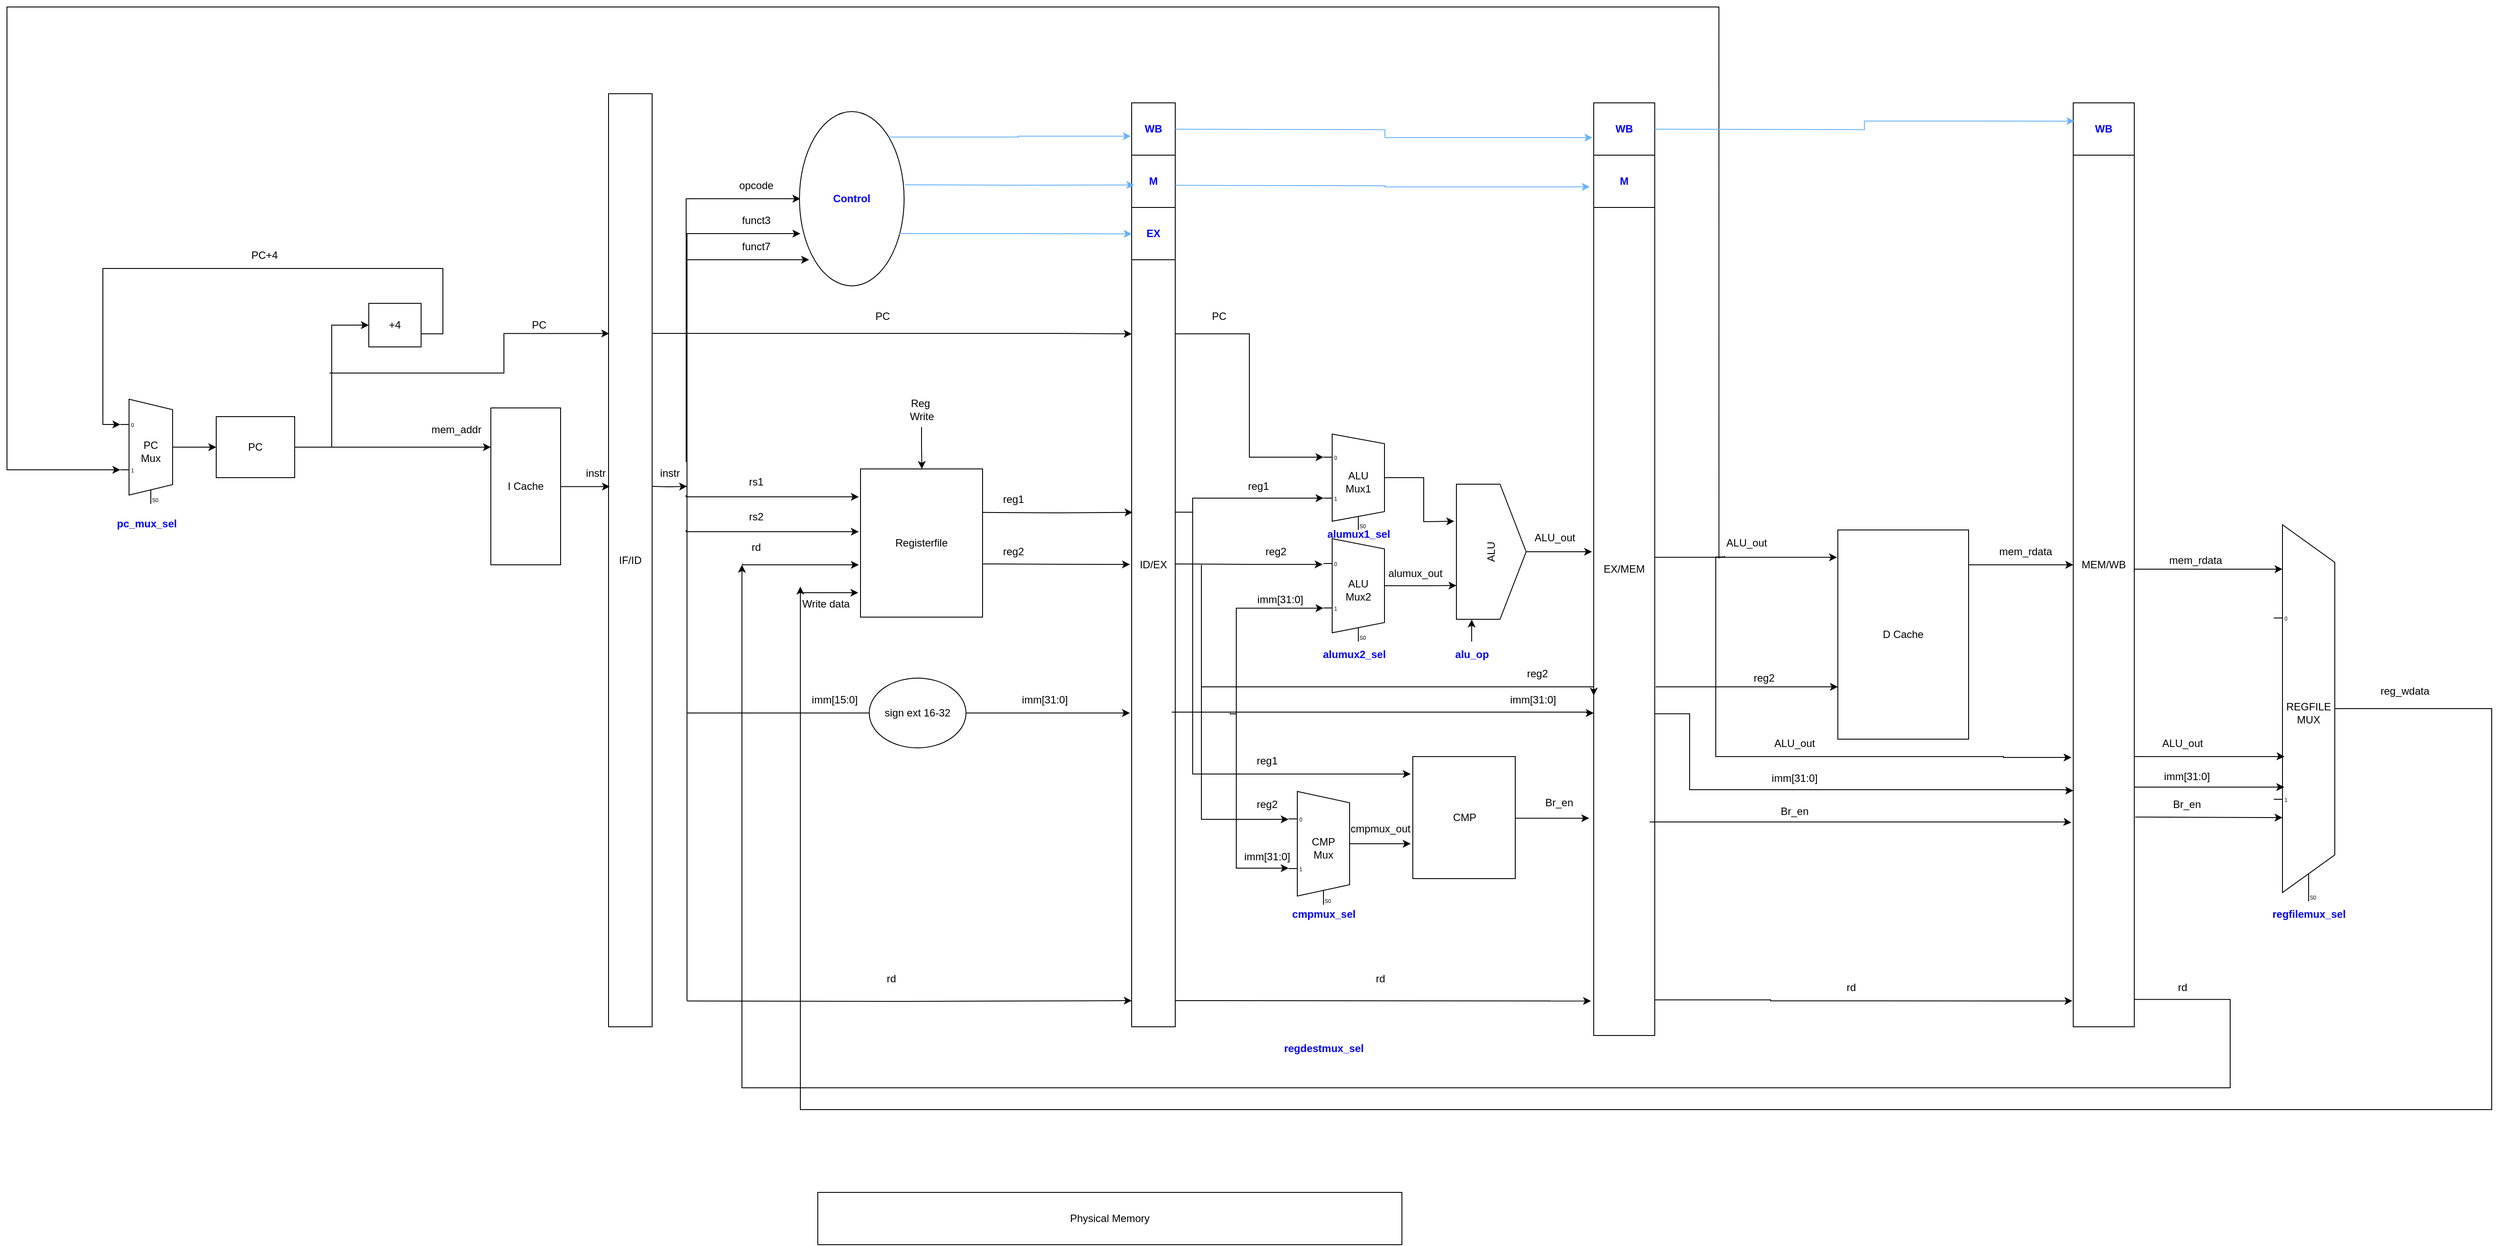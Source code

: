 <mxfile version="22.0.4" type="device">
  <diagram name="Page-1" id="UiI8G9Qq_ABQBJwM7g6t">
    <mxGraphModel dx="3124" dy="2209" grid="1" gridSize="10" guides="1" tooltips="1" connect="1" arrows="1" fold="1" page="1" pageScale="1" pageWidth="850" pageHeight="1100" math="0" shadow="0">
      <root>
        <mxCell id="0" />
        <mxCell id="1" parent="0" />
        <mxCell id="pQ_CkCxiemhS4KAJVdbK-13" style="edgeStyle=orthogonalEdgeStyle;rounded=0;orthogonalLoop=1;jettySize=auto;html=1;entryX=0;entryY=0.5;entryDx=0;entryDy=0;" parent="1" source="pQ_CkCxiemhS4KAJVdbK-1" target="pQ_CkCxiemhS4KAJVdbK-12" edge="1">
          <mxGeometry relative="1" as="geometry" />
        </mxCell>
        <mxCell id="pQ_CkCxiemhS4KAJVdbK-17" style="edgeStyle=orthogonalEdgeStyle;rounded=0;orthogonalLoop=1;jettySize=auto;html=1;entryX=0;entryY=0.25;entryDx=0;entryDy=0;" parent="1" source="pQ_CkCxiemhS4KAJVdbK-1" edge="1" target="pQ_CkCxiemhS4KAJVdbK-16">
          <mxGeometry relative="1" as="geometry">
            <mxPoint x="90" y="290" as="targetPoint" />
          </mxGeometry>
        </mxCell>
        <mxCell id="pQ_CkCxiemhS4KAJVdbK-1" value="PC" style="rounded=0;whiteSpace=wrap;html=1;" parent="1" vertex="1">
          <mxGeometry x="-130" y="250" width="90" height="70" as="geometry" />
        </mxCell>
        <mxCell id="pQ_CkCxiemhS4KAJVdbK-24" style="edgeStyle=orthogonalEdgeStyle;rounded=0;orthogonalLoop=1;jettySize=auto;html=1;" parent="1" edge="1">
          <mxGeometry relative="1" as="geometry">
            <mxPoint x="540" as="targetPoint" />
            <mxPoint x="409" y="270" as="sourcePoint" />
            <Array as="points">
              <mxPoint x="409" />
              <mxPoint x="539" />
            </Array>
          </mxGeometry>
        </mxCell>
        <mxCell id="pQ_CkCxiemhS4KAJVdbK-2" value="IF/ID" style="rounded=0;whiteSpace=wrap;html=1;" parent="1" vertex="1">
          <mxGeometry x="320" y="-120.47" width="50" height="1070.47" as="geometry" />
        </mxCell>
        <mxCell id="pQ_CkCxiemhS4KAJVdbK-4" value="ID/EX" style="rounded=0;whiteSpace=wrap;html=1;" parent="1" vertex="1">
          <mxGeometry x="920" y="-110" width="50" height="1060" as="geometry" />
        </mxCell>
        <mxCell id="pQ_CkCxiemhS4KAJVdbK-7" style="edgeStyle=orthogonalEdgeStyle;rounded=0;orthogonalLoop=1;jettySize=auto;html=1;exitX=1;exitY=0.5;exitDx=0;exitDy=-5;exitPerimeter=0;entryX=0;entryY=0.5;entryDx=0;entryDy=0;" parent="1" source="pQ_CkCxiemhS4KAJVdbK-6" target="pQ_CkCxiemhS4KAJVdbK-1" edge="1">
          <mxGeometry relative="1" as="geometry" />
        </mxCell>
        <mxCell id="pQ_CkCxiemhS4KAJVdbK-6" value="PC&lt;br&gt;Mux" style="shadow=0;dashed=0;align=center;html=1;strokeWidth=1;shape=mxgraph.electrical.abstract.mux2;whiteSpace=wrap;" parent="1" vertex="1">
          <mxGeometry x="-240" y="230" width="70" height="120" as="geometry" />
        </mxCell>
        <mxCell id="pQ_CkCxiemhS4KAJVdbK-11" value="&lt;b style=&quot;&quot;&gt;&lt;font color=&quot;#0000ff&quot;&gt;pc_mux_sel&lt;/font&gt;&lt;/b&gt;" style="text;html=1;align=center;verticalAlign=middle;resizable=0;points=[];autosize=1;strokeColor=none;fillColor=none;" parent="1" vertex="1">
          <mxGeometry x="-255" y="358" width="90" height="30" as="geometry" />
        </mxCell>
        <mxCell id="pQ_CkCxiemhS4KAJVdbK-15" style="edgeStyle=orthogonalEdgeStyle;rounded=0;orthogonalLoop=1;jettySize=auto;html=1;exitX=1;exitY=0.5;exitDx=0;exitDy=0;entryX=0;entryY=0.217;entryDx=0;entryDy=3;entryPerimeter=0;" parent="1" source="pQ_CkCxiemhS4KAJVdbK-12" target="pQ_CkCxiemhS4KAJVdbK-6" edge="1">
          <mxGeometry relative="1" as="geometry">
            <mxPoint x="-240" y="70" as="targetPoint" />
            <Array as="points">
              <mxPoint x="105" y="155" />
              <mxPoint x="130" y="155" />
              <mxPoint x="130" y="80" />
              <mxPoint x="-260" y="80" />
              <mxPoint x="-260" y="259" />
            </Array>
          </mxGeometry>
        </mxCell>
        <mxCell id="pQ_CkCxiemhS4KAJVdbK-12" value="+4" style="rounded=0;whiteSpace=wrap;html=1;" parent="1" vertex="1">
          <mxGeometry x="45" y="120" width="60" height="50" as="geometry" />
        </mxCell>
        <mxCell id="pQ_CkCxiemhS4KAJVdbK-14" style="edgeStyle=orthogonalEdgeStyle;rounded=0;orthogonalLoop=1;jettySize=auto;html=1;entryX=0.015;entryY=0.257;entryDx=0;entryDy=0;entryPerimeter=0;" parent="1" target="pQ_CkCxiemhS4KAJVdbK-2" edge="1">
          <mxGeometry relative="1" as="geometry">
            <mxPoint x="310" y="140" as="targetPoint" />
            <Array as="points">
              <mxPoint x="200" y="200" />
              <mxPoint x="200" y="155" />
            </Array>
            <mxPoint y="200" as="sourcePoint" />
          </mxGeometry>
        </mxCell>
        <mxCell id="pQ_CkCxiemhS4KAJVdbK-16" value="I Cache" style="rounded=0;whiteSpace=wrap;html=1;" parent="1" vertex="1">
          <mxGeometry x="185" y="240" width="80" height="180" as="geometry" />
        </mxCell>
        <mxCell id="pQ_CkCxiemhS4KAJVdbK-19" value="Physical Memory" style="rounded=0;whiteSpace=wrap;html=1;" parent="1" vertex="1">
          <mxGeometry x="560" y="1140" width="670" height="60" as="geometry" />
        </mxCell>
        <mxCell id="pQ_CkCxiemhS4KAJVdbK-21" value="PC" style="text;html=1;align=center;verticalAlign=middle;resizable=0;points=[];autosize=1;strokeColor=none;fillColor=none;" parent="1" vertex="1">
          <mxGeometry x="220" y="130" width="40" height="30" as="geometry" />
        </mxCell>
        <mxCell id="pQ_CkCxiemhS4KAJVdbK-22" value="instr" style="text;html=1;align=center;verticalAlign=middle;resizable=0;points=[];autosize=1;strokeColor=none;fillColor=none;" parent="1" vertex="1">
          <mxGeometry x="280" y="300" width="50" height="30" as="geometry" />
        </mxCell>
        <mxCell id="pQ_CkCxiemhS4KAJVdbK-25" value="opcode" style="text;html=1;align=center;verticalAlign=middle;resizable=0;points=[];autosize=1;strokeColor=none;fillColor=none;" parent="1" vertex="1">
          <mxGeometry x="459" y="-30" width="60" height="30" as="geometry" />
        </mxCell>
        <mxCell id="pQ_CkCxiemhS4KAJVdbK-27" style="edgeStyle=orthogonalEdgeStyle;rounded=0;orthogonalLoop=1;jettySize=auto;html=1;" parent="1" edge="1">
          <mxGeometry relative="1" as="geometry">
            <mxPoint x="550" y="70" as="targetPoint" />
            <mxPoint x="409" y="302" as="sourcePoint" />
            <Array as="points">
              <mxPoint x="409" y="70" />
              <mxPoint x="539" y="70" />
            </Array>
          </mxGeometry>
        </mxCell>
        <mxCell id="pQ_CkCxiemhS4KAJVdbK-28" style="edgeStyle=orthogonalEdgeStyle;rounded=0;orthogonalLoop=1;jettySize=auto;html=1;" parent="1" edge="1">
          <mxGeometry relative="1" as="geometry">
            <mxPoint x="607" y="342" as="targetPoint" />
            <mxPoint x="409" y="340" as="sourcePoint" />
            <Array as="points">
              <mxPoint x="569" y="342" />
              <mxPoint x="569" y="342" />
            </Array>
          </mxGeometry>
        </mxCell>
        <mxCell id="pQ_CkCxiemhS4KAJVdbK-29" value="funct3" style="text;html=1;align=center;verticalAlign=middle;resizable=0;points=[];autosize=1;strokeColor=none;fillColor=none;" parent="1" vertex="1">
          <mxGeometry x="459" y="10" width="60" height="30" as="geometry" />
        </mxCell>
        <mxCell id="pQ_CkCxiemhS4KAJVdbK-30" value="funct7" style="text;html=1;align=center;verticalAlign=middle;resizable=0;points=[];autosize=1;strokeColor=none;fillColor=none;" parent="1" vertex="1">
          <mxGeometry x="459" y="40" width="60" height="30" as="geometry" />
        </mxCell>
        <mxCell id="pQ_CkCxiemhS4KAJVdbK-31" value="rs1" style="text;html=1;align=center;verticalAlign=middle;resizable=0;points=[];autosize=1;strokeColor=none;fillColor=none;" parent="1" vertex="1">
          <mxGeometry x="469" y="310" width="40" height="30" as="geometry" />
        </mxCell>
        <mxCell id="pQ_CkCxiemhS4KAJVdbK-32" style="edgeStyle=orthogonalEdgeStyle;rounded=0;orthogonalLoop=1;jettySize=auto;html=1;" parent="1" edge="1">
          <mxGeometry relative="1" as="geometry">
            <mxPoint x="607" y="382" as="targetPoint" />
            <mxPoint x="409" y="380" as="sourcePoint" />
            <Array as="points">
              <mxPoint x="512" y="382" />
              <mxPoint x="577" y="382" />
            </Array>
          </mxGeometry>
        </mxCell>
        <mxCell id="pQ_CkCxiemhS4KAJVdbK-33" value="rs2" style="text;html=1;align=center;verticalAlign=middle;resizable=0;points=[];autosize=1;strokeColor=none;fillColor=none;" parent="1" vertex="1">
          <mxGeometry x="469" y="350" width="40" height="30" as="geometry" />
        </mxCell>
        <mxCell id="pQ_CkCxiemhS4KAJVdbK-34" style="edgeStyle=orthogonalEdgeStyle;rounded=0;orthogonalLoop=1;jettySize=auto;html=1;exitX=-0.009;exitY=1.123;exitDx=0;exitDy=0;exitPerimeter=0;" parent="1" source="pQ_CkCxiemhS4KAJVdbK-35" edge="1">
          <mxGeometry relative="1" as="geometry">
            <mxPoint x="607" y="420" as="targetPoint" />
            <mxPoint x="409" y="260" as="sourcePoint" />
            <Array as="points">
              <mxPoint x="474" y="420" />
            </Array>
          </mxGeometry>
        </mxCell>
        <mxCell id="pQ_CkCxiemhS4KAJVdbK-35" value="rd" style="text;html=1;align=center;verticalAlign=middle;resizable=0;points=[];autosize=1;strokeColor=none;fillColor=none;" parent="1" vertex="1">
          <mxGeometry x="474" y="385" width="30" height="30" as="geometry" />
        </mxCell>
        <mxCell id="pQ_CkCxiemhS4KAJVdbK-42" style="edgeStyle=orthogonalEdgeStyle;rounded=0;orthogonalLoop=1;jettySize=auto;html=1;entryX=0.04;entryY=0.377;entryDx=0;entryDy=0;entryPerimeter=0;" parent="1" edge="1">
          <mxGeometry relative="1" as="geometry">
            <mxPoint x="921" y="359.81" as="targetPoint" />
            <mxPoint x="749" y="359.909" as="sourcePoint" />
          </mxGeometry>
        </mxCell>
        <mxCell id="pQ_CkCxiemhS4KAJVdbK-36" value="Registerfile" style="rounded=0;whiteSpace=wrap;html=1;" parent="1" vertex="1">
          <mxGeometry x="609" y="310" width="140" height="170" as="geometry" />
        </mxCell>
        <mxCell id="pQ_CkCxiemhS4KAJVdbK-37" value="Reg&amp;nbsp;&lt;br&gt;Write" style="text;html=1;align=center;verticalAlign=middle;resizable=0;points=[];autosize=1;strokeColor=none;fillColor=none;" parent="1" vertex="1">
          <mxGeometry x="654" y="222" width="50" height="40" as="geometry" />
        </mxCell>
        <mxCell id="pQ_CkCxiemhS4KAJVdbK-38" style="edgeStyle=orthogonalEdgeStyle;rounded=0;orthogonalLoop=1;jettySize=auto;html=1;entryX=0.11;entryY=-0.02;entryDx=0;entryDy=0;entryPerimeter=0;" parent="1" source="pQ_CkCxiemhS4KAJVdbK-37" edge="1">
          <mxGeometry relative="1" as="geometry">
            <mxPoint x="679.4" y="310" as="targetPoint" />
          </mxGeometry>
        </mxCell>
        <mxCell id="pQ_CkCxiemhS4KAJVdbK-43" value="reg1" style="text;html=1;align=center;verticalAlign=middle;resizable=0;points=[];autosize=1;strokeColor=none;fillColor=none;" parent="1" vertex="1">
          <mxGeometry x="759" y="329.53" width="50" height="30" as="geometry" />
        </mxCell>
        <mxCell id="pQ_CkCxiemhS4KAJVdbK-44" style="edgeStyle=orthogonalEdgeStyle;rounded=0;orthogonalLoop=1;jettySize=auto;html=1;entryX=-0.02;entryY=0.453;entryDx=0;entryDy=0;entryPerimeter=0;" parent="1" edge="1">
          <mxGeometry relative="1" as="geometry">
            <mxPoint x="918" y="419.5" as="targetPoint" />
            <mxPoint x="749" y="418.94" as="sourcePoint" />
          </mxGeometry>
        </mxCell>
        <mxCell id="pQ_CkCxiemhS4KAJVdbK-45" value="reg2" style="text;html=1;align=center;verticalAlign=middle;resizable=0;points=[];autosize=1;strokeColor=none;fillColor=none;" parent="1" vertex="1">
          <mxGeometry x="759" y="390" width="50" height="30" as="geometry" />
        </mxCell>
        <mxCell id="pQ_CkCxiemhS4KAJVdbK-52" style="edgeStyle=orthogonalEdgeStyle;rounded=0;orthogonalLoop=1;jettySize=auto;html=1;entryX=0;entryY=0.25;entryDx=0;entryDy=0;" parent="1" target="pQ_CkCxiemhS4KAJVdbK-4" edge="1">
          <mxGeometry relative="1" as="geometry">
            <mxPoint x="370" y="154.5" as="sourcePoint" />
            <mxPoint x="921" y="160" as="targetPoint" />
            <Array as="points">
              <mxPoint x="830" y="155" />
              <mxPoint x="920" y="155" />
            </Array>
          </mxGeometry>
        </mxCell>
        <mxCell id="pQ_CkCxiemhS4KAJVdbK-55" style="edgeStyle=orthogonalEdgeStyle;rounded=0;orthogonalLoop=1;jettySize=auto;html=1;entryX=0.03;entryY=0.421;entryDx=0;entryDy=0;entryPerimeter=0;" parent="1" source="pQ_CkCxiemhS4KAJVdbK-16" target="pQ_CkCxiemhS4KAJVdbK-2" edge="1">
          <mxGeometry relative="1" as="geometry">
            <mxPoint x="317" y="340" as="targetPoint" />
            <Array as="points">
              <mxPoint x="320" y="330" />
            </Array>
          </mxGeometry>
        </mxCell>
        <mxCell id="pQ_CkCxiemhS4KAJVdbK-56" style="edgeStyle=orthogonalEdgeStyle;rounded=0;orthogonalLoop=1;jettySize=auto;html=1;" parent="1" edge="1">
          <mxGeometry relative="1" as="geometry">
            <mxPoint x="540" y="40" as="targetPoint" />
            <mxPoint x="410" y="264.86" as="sourcePoint" />
            <Array as="points">
              <mxPoint x="410" y="40" />
            </Array>
          </mxGeometry>
        </mxCell>
        <mxCell id="pQ_CkCxiemhS4KAJVdbK-57" style="edgeStyle=orthogonalEdgeStyle;rounded=0;orthogonalLoop=1;jettySize=auto;html=1;entryX=0;entryY=0.794;entryDx=0;entryDy=0;entryPerimeter=0;" parent="1" edge="1">
          <mxGeometry relative="1" as="geometry">
            <mxPoint x="920" y="920.0" as="targetPoint" />
            <mxPoint x="410" y="920.38" as="sourcePoint" />
            <Array as="points" />
          </mxGeometry>
        </mxCell>
        <mxCell id="pQ_CkCxiemhS4KAJVdbK-58" style="edgeStyle=orthogonalEdgeStyle;rounded=0;orthogonalLoop=1;jettySize=auto;html=1;" parent="1" edge="1">
          <mxGeometry relative="1" as="geometry">
            <mxPoint x="370" y="330" as="sourcePoint" />
            <mxPoint x="410" y="330" as="targetPoint" />
          </mxGeometry>
        </mxCell>
        <mxCell id="pQ_CkCxiemhS4KAJVdbK-59" value="" style="endArrow=classic;html=1;rounded=0;entryX=-0.018;entryY=0.835;entryDx=0;entryDy=0;entryPerimeter=0;" parent="1" target="pQ_CkCxiemhS4KAJVdbK-36" edge="1">
          <mxGeometry width="50" height="50" relative="1" as="geometry">
            <mxPoint x="540" y="452" as="sourcePoint" />
            <mxPoint x="560" y="480" as="targetPoint" />
          </mxGeometry>
        </mxCell>
        <mxCell id="pQ_CkCxiemhS4KAJVdbK-60" value="Write data" style="text;html=1;align=center;verticalAlign=middle;resizable=0;points=[];autosize=1;strokeColor=none;fillColor=none;" parent="1" vertex="1">
          <mxGeometry x="529" y="450" width="80" height="30" as="geometry" />
        </mxCell>
        <mxCell id="pQ_CkCxiemhS4KAJVdbK-65" value="" style="endArrow=none;html=1;rounded=0;exitX=0;exitY=0.5;exitDx=0;exitDy=0;" parent="1" source="pQ_CkCxiemhS4KAJVdbK-67" edge="1">
          <mxGeometry width="50" height="50" relative="1" as="geometry">
            <mxPoint x="620" y="580" as="sourcePoint" />
            <mxPoint x="410" y="260" as="targetPoint" />
            <Array as="points">
              <mxPoint x="410" y="590" />
            </Array>
          </mxGeometry>
        </mxCell>
        <mxCell id="pQ_CkCxiemhS4KAJVdbK-67" value="sign ext 16-32" style="ellipse;whiteSpace=wrap;html=1;" parent="1" vertex="1">
          <mxGeometry x="619" y="550" width="111" height="80" as="geometry" />
        </mxCell>
        <mxCell id="pQ_CkCxiemhS4KAJVdbK-68" style="edgeStyle=orthogonalEdgeStyle;rounded=0;orthogonalLoop=1;jettySize=auto;html=1;" parent="1" source="pQ_CkCxiemhS4KAJVdbK-67" edge="1">
          <mxGeometry relative="1" as="geometry">
            <mxPoint x="918" y="590" as="targetPoint" />
            <Array as="points">
              <mxPoint x="918" y="590" />
            </Array>
          </mxGeometry>
        </mxCell>
        <mxCell id="pQ_CkCxiemhS4KAJVdbK-69" value="imm[15:0]" style="text;html=1;align=center;verticalAlign=middle;resizable=0;points=[];autosize=1;strokeColor=none;fillColor=none;" parent="1" vertex="1">
          <mxGeometry x="539" y="560" width="80" height="30" as="geometry" />
        </mxCell>
        <mxCell id="pQ_CkCxiemhS4KAJVdbK-70" value="EX/MEM" style="rounded=0;whiteSpace=wrap;html=1;" parent="1" vertex="1">
          <mxGeometry x="1450" y="-110" width="70" height="1070" as="geometry" />
        </mxCell>
        <mxCell id="pQ_CkCxiemhS4KAJVdbK-74" value="" style="endArrow=none;html=1;rounded=0;" parent="1" edge="1">
          <mxGeometry width="50" height="50" relative="1" as="geometry">
            <mxPoint x="410" y="920" as="sourcePoint" />
            <mxPoint x="410" y="590" as="targetPoint" />
          </mxGeometry>
        </mxCell>
        <mxCell id="pQ_CkCxiemhS4KAJVdbK-82" value="" style="endArrow=classic;html=1;rounded=0;exitX=1;exitY=0.25;exitDx=0;exitDy=0;edgeStyle=orthogonalEdgeStyle;entryX=0;entryY=0.214;entryDx=0;entryDy=3;entryPerimeter=0;" parent="1" source="pQ_CkCxiemhS4KAJVdbK-4" target="Tf9UtijGRLtNXAYoO0uQ-73" edge="1">
          <mxGeometry width="50" height="50" relative="1" as="geometry">
            <mxPoint x="1180" y="310" as="sourcePoint" />
            <mxPoint x="1170" y="153" as="targetPoint" />
          </mxGeometry>
        </mxCell>
        <mxCell id="pQ_CkCxiemhS4KAJVdbK-86" value="ALU" style="shape=offPageConnector;whiteSpace=wrap;html=1;rotation=-90;" parent="1" vertex="1">
          <mxGeometry x="1255" y="365" width="155" height="80" as="geometry" />
        </mxCell>
        <mxCell id="pQ_CkCxiemhS4KAJVdbK-90" style="edgeStyle=orthogonalEdgeStyle;rounded=0;orthogonalLoop=1;jettySize=auto;html=1;exitX=1;exitY=0.5;exitDx=0;exitDy=-5;exitPerimeter=0;entryX=0.25;entryY=0;entryDx=0;entryDy=0;" parent="1" source="pQ_CkCxiemhS4KAJVdbK-87" target="pQ_CkCxiemhS4KAJVdbK-86" edge="1">
          <mxGeometry relative="1" as="geometry" />
        </mxCell>
        <mxCell id="pQ_CkCxiemhS4KAJVdbK-87" value="ALU&lt;br&gt;Mux2" style="shadow=0;dashed=0;align=center;html=1;strokeWidth=1;shape=mxgraph.electrical.abstract.mux2;whiteSpace=wrap;" parent="1" vertex="1">
          <mxGeometry x="1140" y="390" width="80" height="118" as="geometry" />
        </mxCell>
        <mxCell id="pQ_CkCxiemhS4KAJVdbK-89" style="edgeStyle=orthogonalEdgeStyle;rounded=0;orthogonalLoop=1;jettySize=auto;html=1;entryX=0;entryY=0.641;entryDx=0;entryDy=3;entryPerimeter=0;" parent="1" target="Tf9UtijGRLtNXAYoO0uQ-73" edge="1">
          <mxGeometry relative="1" as="geometry">
            <mxPoint x="1140" y="360" as="targetPoint" />
            <mxPoint x="970" y="359.629" as="sourcePoint" />
            <Array as="points">
              <mxPoint x="990" y="360" />
              <mxPoint x="990" y="344" />
            </Array>
          </mxGeometry>
        </mxCell>
        <mxCell id="pQ_CkCxiemhS4KAJVdbK-92" style="edgeStyle=orthogonalEdgeStyle;rounded=0;orthogonalLoop=1;jettySize=auto;html=1;entryX=0;entryY=0.65;entryDx=0;entryDy=3;entryPerimeter=0;" parent="1" target="pQ_CkCxiemhS4KAJVdbK-87" edge="1">
          <mxGeometry relative="1" as="geometry">
            <mxPoint x="1033" y="590" as="sourcePoint" />
            <mxPoint x="1110" y="420" as="targetPoint" />
            <Array as="points">
              <mxPoint x="1040" y="591" />
              <mxPoint x="1040" y="469" />
            </Array>
          </mxGeometry>
        </mxCell>
        <mxCell id="pQ_CkCxiemhS4KAJVdbK-93" style="edgeStyle=orthogonalEdgeStyle;rounded=0;orthogonalLoop=1;jettySize=auto;html=1;entryX=-0.02;entryY=0.453;entryDx=0;entryDy=0;entryPerimeter=0;" parent="1" edge="1">
          <mxGeometry relative="1" as="geometry">
            <mxPoint x="1139" y="419.53" as="targetPoint" />
            <mxPoint x="970" y="418.97" as="sourcePoint" />
          </mxGeometry>
        </mxCell>
        <mxCell id="pQ_CkCxiemhS4KAJVdbK-95" style="edgeStyle=orthogonalEdgeStyle;rounded=0;orthogonalLoop=1;jettySize=auto;html=1;" parent="1" source="pQ_CkCxiemhS4KAJVdbK-86" edge="1">
          <mxGeometry relative="1" as="geometry">
            <mxPoint x="1448" y="405" as="targetPoint" />
            <Array as="points">
              <mxPoint x="1448" y="405" />
            </Array>
          </mxGeometry>
        </mxCell>
        <mxCell id="pQ_CkCxiemhS4KAJVdbK-96" style="edgeStyle=orthogonalEdgeStyle;rounded=0;orthogonalLoop=1;jettySize=auto;html=1;" parent="1" edge="1">
          <mxGeometry relative="1" as="geometry">
            <mxPoint x="1450" y="570" as="targetPoint" />
            <mxPoint x="1000" y="420" as="sourcePoint" />
            <Array as="points">
              <mxPoint x="1000" y="560" />
            </Array>
          </mxGeometry>
        </mxCell>
        <mxCell id="pQ_CkCxiemhS4KAJVdbK-100" value="" style="endArrow=classic;html=1;rounded=0;exitX=1.017;exitY=0.819;exitDx=0;exitDy=0;exitPerimeter=0;entryX=-0.045;entryY=0.963;entryDx=0;entryDy=0;entryPerimeter=0;" parent="1" edge="1" target="pQ_CkCxiemhS4KAJVdbK-70">
          <mxGeometry width="50" height="50" relative="1" as="geometry">
            <mxPoint x="970" y="920" as="sourcePoint" />
            <mxPoint x="1099" y="920" as="targetPoint" />
          </mxGeometry>
        </mxCell>
        <mxCell id="pQ_CkCxiemhS4KAJVdbK-101" style="edgeStyle=orthogonalEdgeStyle;rounded=0;orthogonalLoop=1;jettySize=auto;html=1;exitX=1;exitY=0.5;exitDx=0;exitDy=-5;exitPerimeter=0;entryX=-0.014;entryY=0.972;entryDx=0;entryDy=0;entryPerimeter=0;" parent="1" edge="1" target="Tf9UtijGRLtNXAYoO0uQ-5">
          <mxGeometry relative="1" as="geometry">
            <mxPoint x="1786.5" y="920.0" as="targetPoint" />
            <Array as="points">
              <mxPoint x="1653" y="919" />
              <mxPoint x="1653" y="920" />
            </Array>
            <mxPoint x="1520" y="919.12" as="sourcePoint" />
          </mxGeometry>
        </mxCell>
        <mxCell id="pQ_CkCxiemhS4KAJVdbK-102" value="CMP" style="rounded=0;whiteSpace=wrap;html=1;" parent="1" vertex="1">
          <mxGeometry x="1242.5" y="640" width="117.5" height="140" as="geometry" />
        </mxCell>
        <mxCell id="pQ_CkCxiemhS4KAJVdbK-103" value="D Cache" style="rounded=0;whiteSpace=wrap;html=1;" parent="1" vertex="1">
          <mxGeometry x="1730" y="380" width="150" height="240" as="geometry" />
        </mxCell>
        <mxCell id="pQ_CkCxiemhS4KAJVdbK-104" value="CMP&lt;br&gt;Mux" style="shadow=0;dashed=0;align=center;html=1;strokeWidth=1;shape=mxgraph.electrical.abstract.mux2;whiteSpace=wrap;" parent="1" vertex="1">
          <mxGeometry x="1100" y="680" width="80" height="130" as="geometry" />
        </mxCell>
        <mxCell id="Tf9UtijGRLtNXAYoO0uQ-1" style="edgeStyle=orthogonalEdgeStyle;rounded=0;orthogonalLoop=1;jettySize=auto;html=1;entryX=-0.081;entryY=0.321;entryDx=0;entryDy=0;entryPerimeter=0;" parent="1" edge="1">
          <mxGeometry relative="1" as="geometry">
            <mxPoint x="1520" y="411.38" as="sourcePoint" />
            <mxPoint x="1729" y="411.38" as="targetPoint" />
          </mxGeometry>
        </mxCell>
        <mxCell id="Tf9UtijGRLtNXAYoO0uQ-3" style="edgeStyle=orthogonalEdgeStyle;rounded=0;orthogonalLoop=1;jettySize=auto;html=1;entryX=-0.081;entryY=0.321;entryDx=0;entryDy=0;entryPerimeter=0;" parent="1" edge="1">
          <mxGeometry relative="1" as="geometry">
            <mxPoint x="1521" y="560" as="sourcePoint" />
            <mxPoint x="1730" y="560" as="targetPoint" />
          </mxGeometry>
        </mxCell>
        <mxCell id="Tf9UtijGRLtNXAYoO0uQ-4" style="edgeStyle=orthogonalEdgeStyle;rounded=0;orthogonalLoop=1;jettySize=auto;html=1;exitX=0.052;exitY=1.09;exitDx=0;exitDy=0;entryX=0;entryY=0.65;entryDx=0;entryDy=3;entryPerimeter=0;exitPerimeter=0;" parent="1" source="Tf9UtijGRLtNXAYoO0uQ-56" target="pQ_CkCxiemhS4KAJVdbK-6" edge="1">
          <mxGeometry relative="1" as="geometry">
            <Array as="points">
              <mxPoint x="1594" y="-220" />
              <mxPoint x="-370" y="-220" />
              <mxPoint x="-370" y="311" />
            </Array>
          </mxGeometry>
        </mxCell>
        <mxCell id="Tf9UtijGRLtNXAYoO0uQ-5" value="MEM/WB" style="rounded=0;whiteSpace=wrap;html=1;" parent="1" vertex="1">
          <mxGeometry x="2000" y="-110" width="70" height="1060" as="geometry" />
        </mxCell>
        <mxCell id="Tf9UtijGRLtNXAYoO0uQ-6" style="edgeStyle=orthogonalEdgeStyle;rounded=0;orthogonalLoop=1;jettySize=auto;html=1;" parent="1" edge="1">
          <mxGeometry relative="1" as="geometry">
            <mxPoint x="1600" y="410" as="sourcePoint" />
            <mxPoint x="1998" y="641" as="targetPoint" />
            <Array as="points">
              <mxPoint x="1600" y="411" />
              <mxPoint x="1590" y="411" />
              <mxPoint x="1590" y="640" />
              <mxPoint x="1920" y="640" />
              <mxPoint x="1920" y="641" />
            </Array>
          </mxGeometry>
        </mxCell>
        <mxCell id="Tf9UtijGRLtNXAYoO0uQ-7" style="edgeStyle=orthogonalEdgeStyle;rounded=0;orthogonalLoop=1;jettySize=auto;html=1;exitX=1;exitY=0.25;exitDx=0;exitDy=0;" parent="1" source="pQ_CkCxiemhS4KAJVdbK-103" edge="1">
          <mxGeometry relative="1" as="geometry">
            <mxPoint x="2000" y="420" as="targetPoint" />
            <Array as="points">
              <mxPoint x="1880" y="420" />
              <mxPoint x="2000" y="420" />
            </Array>
          </mxGeometry>
        </mxCell>
        <mxCell id="Tf9UtijGRLtNXAYoO0uQ-10" style="edgeStyle=orthogonalEdgeStyle;rounded=0;orthogonalLoop=1;jettySize=auto;html=1;entryX=-0.074;entryY=0.767;entryDx=0;entryDy=0;entryPerimeter=0;" parent="1" source="pQ_CkCxiemhS4KAJVdbK-102" target="pQ_CkCxiemhS4KAJVdbK-70" edge="1">
          <mxGeometry relative="1" as="geometry">
            <Array as="points">
              <mxPoint x="1405" y="710" />
            </Array>
          </mxGeometry>
        </mxCell>
        <mxCell id="Tf9UtijGRLtNXAYoO0uQ-11" style="edgeStyle=orthogonalEdgeStyle;rounded=0;orthogonalLoop=1;jettySize=auto;html=1;entryX=0;entryY=0.219;entryDx=0;entryDy=3;entryPerimeter=0;" parent="1" target="pQ_CkCxiemhS4KAJVdbK-104" edge="1">
          <mxGeometry relative="1" as="geometry">
            <mxPoint x="1100" y="730" as="targetPoint" />
            <mxPoint x="1000" y="550" as="sourcePoint" />
            <Array as="points">
              <mxPoint x="1000" y="712" />
              <mxPoint x="1100" y="712" />
            </Array>
          </mxGeometry>
        </mxCell>
        <mxCell id="Tf9UtijGRLtNXAYoO0uQ-12" style="edgeStyle=orthogonalEdgeStyle;rounded=0;orthogonalLoop=1;jettySize=auto;html=1;" parent="1" target="pQ_CkCxiemhS4KAJVdbK-104" edge="1">
          <mxGeometry relative="1" as="geometry">
            <mxPoint x="1140" y="752" as="targetPoint" />
            <mxPoint x="1040" y="590" as="sourcePoint" />
            <Array as="points">
              <mxPoint x="1040" y="768" />
            </Array>
          </mxGeometry>
        </mxCell>
        <mxCell id="Tf9UtijGRLtNXAYoO0uQ-15" style="edgeStyle=orthogonalEdgeStyle;rounded=0;orthogonalLoop=1;jettySize=auto;html=1;exitX=1;exitY=0.5;exitDx=0;exitDy=-5;exitPerimeter=0;" parent="1" source="pQ_CkCxiemhS4KAJVdbK-104" edge="1">
          <mxGeometry relative="1" as="geometry">
            <mxPoint x="1240" y="740" as="targetPoint" />
          </mxGeometry>
        </mxCell>
        <mxCell id="Tf9UtijGRLtNXAYoO0uQ-16" style="edgeStyle=orthogonalEdgeStyle;rounded=0;orthogonalLoop=1;jettySize=auto;html=1;" parent="1" edge="1">
          <mxGeometry relative="1" as="geometry">
            <mxPoint x="1240" y="660" as="targetPoint" />
            <mxPoint x="990" y="358" as="sourcePoint" />
            <Array as="points">
              <mxPoint x="990" y="660" />
              <mxPoint x="1090" y="660" />
            </Array>
          </mxGeometry>
        </mxCell>
        <mxCell id="Tf9UtijGRLtNXAYoO0uQ-17" value="Br_en" style="text;html=1;align=center;verticalAlign=middle;resizable=0;points=[];autosize=1;strokeColor=none;fillColor=none;" parent="1" vertex="1">
          <mxGeometry x="1380" y="678" width="60" height="30" as="geometry" />
        </mxCell>
        <mxCell id="Tf9UtijGRLtNXAYoO0uQ-20" value="REGFILE&lt;br&gt;MUX" style="shadow=0;dashed=0;align=center;html=1;strokeWidth=1;shape=mxgraph.electrical.abstract.mux2;whiteSpace=wrap;" parent="1" vertex="1">
          <mxGeometry x="2230" y="374" width="80" height="432" as="geometry" />
        </mxCell>
        <mxCell id="Tf9UtijGRLtNXAYoO0uQ-21" style="edgeStyle=orthogonalEdgeStyle;rounded=0;orthogonalLoop=1;jettySize=auto;html=1;exitX=0.998;exitY=0.508;exitDx=0;exitDy=0;exitPerimeter=0;entryX=0.125;entryY=0.118;entryDx=0;entryDy=0;entryPerimeter=0;" parent="1" source="Tf9UtijGRLtNXAYoO0uQ-5" target="Tf9UtijGRLtNXAYoO0uQ-20" edge="1">
          <mxGeometry relative="1" as="geometry">
            <mxPoint x="2090" y="445" as="sourcePoint" />
            <mxPoint x="2210" y="435" as="targetPoint" />
            <Array as="points">
              <mxPoint x="2070" y="425" />
            </Array>
          </mxGeometry>
        </mxCell>
        <mxCell id="Tf9UtijGRLtNXAYoO0uQ-23" style="edgeStyle=orthogonalEdgeStyle;rounded=0;orthogonalLoop=1;jettySize=auto;html=1;exitX=0.998;exitY=0.508;exitDx=0;exitDy=0;exitPerimeter=0;entryX=0.154;entryY=0.616;entryDx=0;entryDy=0;entryPerimeter=0;" parent="1" target="Tf9UtijGRLtNXAYoO0uQ-20" edge="1">
          <mxGeometry relative="1" as="geometry">
            <mxPoint x="2070" y="643" as="sourcePoint" />
            <mxPoint x="2237" y="654" as="targetPoint" />
            <Array as="points">
              <mxPoint x="2070" y="640" />
              <mxPoint x="2240" y="640" />
            </Array>
          </mxGeometry>
        </mxCell>
        <mxCell id="Tf9UtijGRLtNXAYoO0uQ-24" style="edgeStyle=orthogonalEdgeStyle;rounded=0;orthogonalLoop=1;jettySize=auto;html=1;entryX=-0.031;entryY=0.779;entryDx=0;entryDy=0;entryPerimeter=0;" parent="1" target="Tf9UtijGRLtNXAYoO0uQ-5" edge="1">
          <mxGeometry relative="1" as="geometry">
            <mxPoint x="1514" y="715" as="sourcePoint" />
            <mxPoint x="1990" y="720" as="targetPoint" />
            <Array as="points">
              <mxPoint x="1990" y="715" />
            </Array>
          </mxGeometry>
        </mxCell>
        <mxCell id="Tf9UtijGRLtNXAYoO0uQ-25" style="edgeStyle=orthogonalEdgeStyle;rounded=0;orthogonalLoop=1;jettySize=auto;html=1;exitX=1.015;exitY=0.773;exitDx=0;exitDy=0;exitPerimeter=0;" parent="1" source="Tf9UtijGRLtNXAYoO0uQ-5" edge="1">
          <mxGeometry relative="1" as="geometry">
            <mxPoint x="2080" y="710" as="sourcePoint" />
            <mxPoint x="2240" y="710" as="targetPoint" />
            <Array as="points">
              <mxPoint x="2080" y="709" />
            </Array>
          </mxGeometry>
        </mxCell>
        <mxCell id="Tf9UtijGRLtNXAYoO0uQ-26" style="edgeStyle=orthogonalEdgeStyle;rounded=0;orthogonalLoop=1;jettySize=auto;html=1;entryX=-0.031;entryY=0.779;entryDx=0;entryDy=0;entryPerimeter=0;" parent="1" edge="1">
          <mxGeometry relative="1" as="geometry">
            <mxPoint x="966" y="589" as="sourcePoint" />
            <mxPoint x="1450" y="590" as="targetPoint" />
            <Array as="points">
              <mxPoint x="1442" y="589" />
            </Array>
          </mxGeometry>
        </mxCell>
        <mxCell id="Tf9UtijGRLtNXAYoO0uQ-27" style="edgeStyle=orthogonalEdgeStyle;rounded=0;orthogonalLoop=1;jettySize=auto;html=1;entryX=-0.031;entryY=0.779;entryDx=0;entryDy=0;entryPerimeter=0;exitX=1.005;exitY=0.655;exitDx=0;exitDy=0;exitPerimeter=0;" parent="1" source="pQ_CkCxiemhS4KAJVdbK-70" edge="1">
          <mxGeometry relative="1" as="geometry">
            <mxPoint x="1516" y="678" as="sourcePoint" />
            <mxPoint x="2000" y="679" as="targetPoint" />
            <Array as="points">
              <mxPoint x="1560" y="591" />
              <mxPoint x="1560" y="678" />
              <mxPoint x="1992" y="678" />
              <mxPoint x="1992" y="679" />
            </Array>
          </mxGeometry>
        </mxCell>
        <mxCell id="Tf9UtijGRLtNXAYoO0uQ-28" style="edgeStyle=orthogonalEdgeStyle;rounded=0;orthogonalLoop=1;jettySize=auto;html=1;exitX=0.998;exitY=0.508;exitDx=0;exitDy=0;exitPerimeter=0;entryX=0.154;entryY=0.616;entryDx=0;entryDy=0;entryPerimeter=0;" parent="1" edge="1">
          <mxGeometry relative="1" as="geometry">
            <mxPoint x="2070" y="678" as="sourcePoint" />
            <mxPoint x="2242" y="675" as="targetPoint" />
            <Array as="points">
              <mxPoint x="2070" y="675" />
              <mxPoint x="2240" y="675" />
            </Array>
          </mxGeometry>
        </mxCell>
        <mxCell id="Tf9UtijGRLtNXAYoO0uQ-29" style="edgeStyle=orthogonalEdgeStyle;rounded=0;orthogonalLoop=1;jettySize=auto;html=1;" parent="1" edge="1">
          <mxGeometry relative="1" as="geometry">
            <mxPoint x="2310" y="585" as="sourcePoint" />
            <mxPoint x="540" y="445" as="targetPoint" />
            <Array as="points">
              <mxPoint x="2310" y="585" />
              <mxPoint x="2480" y="585" />
              <mxPoint x="2480" y="1045" />
              <mxPoint x="540" y="1045" />
            </Array>
          </mxGeometry>
        </mxCell>
        <mxCell id="Tf9UtijGRLtNXAYoO0uQ-30" value="PC+4" style="text;html=1;align=center;verticalAlign=middle;resizable=0;points=[];autosize=1;strokeColor=none;fillColor=none;" parent="1" vertex="1">
          <mxGeometry x="-100" y="50" width="50" height="30" as="geometry" />
        </mxCell>
        <mxCell id="Tf9UtijGRLtNXAYoO0uQ-31" value="PC" style="text;html=1;align=center;verticalAlign=middle;resizable=0;points=[];autosize=1;strokeColor=none;fillColor=none;" parent="1" vertex="1">
          <mxGeometry x="614" y="120" width="40" height="30" as="geometry" />
        </mxCell>
        <mxCell id="Tf9UtijGRLtNXAYoO0uQ-32" value="instr" style="text;html=1;align=center;verticalAlign=middle;resizable=0;points=[];autosize=1;strokeColor=none;fillColor=none;" parent="1" vertex="1">
          <mxGeometry x="365" y="300" width="50" height="30" as="geometry" />
        </mxCell>
        <mxCell id="Tf9UtijGRLtNXAYoO0uQ-33" value="PC" style="text;html=1;align=center;verticalAlign=middle;resizable=0;points=[];autosize=1;strokeColor=none;fillColor=none;" parent="1" vertex="1">
          <mxGeometry x="1000" y="120" width="40" height="30" as="geometry" />
        </mxCell>
        <mxCell id="Tf9UtijGRLtNXAYoO0uQ-34" value="reg1" style="text;html=1;align=center;verticalAlign=middle;resizable=0;points=[];autosize=1;strokeColor=none;fillColor=none;" parent="1" vertex="1">
          <mxGeometry x="1040" y="315" width="50" height="30" as="geometry" />
        </mxCell>
        <mxCell id="Tf9UtijGRLtNXAYoO0uQ-35" value="reg2" style="text;html=1;align=center;verticalAlign=middle;resizable=0;points=[];autosize=1;strokeColor=none;fillColor=none;" parent="1" vertex="1">
          <mxGeometry x="1060" y="390" width="50" height="30" as="geometry" />
        </mxCell>
        <mxCell id="Tf9UtijGRLtNXAYoO0uQ-40" value="imm[31:0]" style="text;html=1;align=center;verticalAlign=middle;resizable=0;points=[];autosize=1;strokeColor=none;fillColor=none;" parent="1" vertex="1">
          <mxGeometry x="780" y="560" width="80" height="30" as="geometry" />
        </mxCell>
        <mxCell id="Tf9UtijGRLtNXAYoO0uQ-41" value="imm[31:0]" style="text;html=1;align=center;verticalAlign=middle;resizable=0;points=[];autosize=1;strokeColor=none;fillColor=none;" parent="1" vertex="1">
          <mxGeometry x="1340" y="560" width="80" height="30" as="geometry" />
        </mxCell>
        <mxCell id="Tf9UtijGRLtNXAYoO0uQ-44" value="reg2" style="text;html=1;align=center;verticalAlign=middle;resizable=0;points=[];autosize=1;strokeColor=none;fillColor=none;" parent="1" vertex="1">
          <mxGeometry x="1050" y="680" width="50" height="30" as="geometry" />
        </mxCell>
        <mxCell id="Tf9UtijGRLtNXAYoO0uQ-45" value="imm[31:0]" style="text;html=1;align=center;verticalAlign=middle;resizable=0;points=[];autosize=1;strokeColor=none;fillColor=none;" parent="1" vertex="1">
          <mxGeometry x="1035" y="740" width="80" height="30" as="geometry" />
        </mxCell>
        <mxCell id="Tf9UtijGRLtNXAYoO0uQ-46" value="reg1" style="text;html=1;align=center;verticalAlign=middle;resizable=0;points=[];autosize=1;strokeColor=none;fillColor=none;" parent="1" vertex="1">
          <mxGeometry x="1050" y="630" width="50" height="30" as="geometry" />
        </mxCell>
        <mxCell id="Tf9UtijGRLtNXAYoO0uQ-48" value="rd" style="text;html=1;align=center;verticalAlign=middle;resizable=0;points=[];autosize=1;strokeColor=none;fillColor=none;" parent="1" vertex="1">
          <mxGeometry x="1190" y="880" width="30" height="30" as="geometry" />
        </mxCell>
        <mxCell id="Tf9UtijGRLtNXAYoO0uQ-49" value="reg2" style="text;html=1;align=center;verticalAlign=middle;resizable=0;points=[];autosize=1;strokeColor=none;fillColor=none;" parent="1" vertex="1">
          <mxGeometry x="1360" y="530" width="50" height="30" as="geometry" />
        </mxCell>
        <mxCell id="Tf9UtijGRLtNXAYoO0uQ-50" value="rd" style="text;html=1;align=center;verticalAlign=middle;resizable=0;points=[];autosize=1;strokeColor=none;fillColor=none;" parent="1" vertex="1">
          <mxGeometry x="1730" y="890" width="30" height="30" as="geometry" />
        </mxCell>
        <mxCell id="Tf9UtijGRLtNXAYoO0uQ-51" value="rd" style="text;html=1;align=center;verticalAlign=middle;resizable=0;points=[];autosize=1;strokeColor=none;fillColor=none;" parent="1" vertex="1">
          <mxGeometry x="2110" y="890" width="30" height="30" as="geometry" />
        </mxCell>
        <mxCell id="Tf9UtijGRLtNXAYoO0uQ-52" value="ALU_out" style="text;html=1;align=center;verticalAlign=middle;resizable=0;points=[];autosize=1;strokeColor=none;fillColor=none;" parent="1" vertex="1">
          <mxGeometry x="1370" y="374" width="70" height="30" as="geometry" />
        </mxCell>
        <mxCell id="Tf9UtijGRLtNXAYoO0uQ-54" value="cmpmux_out" style="text;html=1;align=center;verticalAlign=middle;resizable=0;points=[];autosize=1;strokeColor=none;fillColor=none;" parent="1" vertex="1">
          <mxGeometry x="1160" y="708" width="90" height="30" as="geometry" />
        </mxCell>
        <mxCell id="Tf9UtijGRLtNXAYoO0uQ-55" value="alumux_out" style="text;html=1;align=center;verticalAlign=middle;resizable=0;points=[];autosize=1;strokeColor=none;fillColor=none;" parent="1" vertex="1">
          <mxGeometry x="1200" y="415" width="90" height="30" as="geometry" />
        </mxCell>
        <mxCell id="Tf9UtijGRLtNXAYoO0uQ-56" value="ALU_out" style="text;html=1;align=center;verticalAlign=middle;resizable=0;points=[];autosize=1;strokeColor=none;fillColor=none;" parent="1" vertex="1">
          <mxGeometry x="1590" y="380" width="70" height="30" as="geometry" />
        </mxCell>
        <mxCell id="Tf9UtijGRLtNXAYoO0uQ-58" value="&lt;b&gt;&lt;font color=&quot;#0000ff&quot;&gt;alumux2_sel&lt;/font&gt;&lt;/b&gt;" style="text;html=1;align=center;verticalAlign=middle;resizable=0;points=[];autosize=1;strokeColor=none;fillColor=none;" parent="1" vertex="1">
          <mxGeometry x="1125" y="508" width="100" height="30" as="geometry" />
        </mxCell>
        <mxCell id="Tf9UtijGRLtNXAYoO0uQ-59" value="&lt;b&gt;&lt;font color=&quot;#0000ff&quot;&gt;cmpmux_sel&lt;/font&gt;&lt;/b&gt;" style="text;html=1;align=center;verticalAlign=middle;resizable=0;points=[];autosize=1;strokeColor=none;fillColor=none;" parent="1" vertex="1">
          <mxGeometry x="1090" y="806" width="100" height="30" as="geometry" />
        </mxCell>
        <mxCell id="Tf9UtijGRLtNXAYoO0uQ-60" value="&lt;b&gt;&lt;font color=&quot;#0000ff&quot;&gt;regdestmux_sel&lt;/font&gt;&lt;/b&gt;" style="text;html=1;align=center;verticalAlign=middle;resizable=0;points=[];autosize=1;strokeColor=none;fillColor=none;" parent="1" vertex="1">
          <mxGeometry x="1085" y="960" width="110" height="30" as="geometry" />
        </mxCell>
        <mxCell id="Tf9UtijGRLtNXAYoO0uQ-61" value="reg2" style="text;html=1;align=center;verticalAlign=middle;resizable=0;points=[];autosize=1;strokeColor=none;fillColor=none;" parent="1" vertex="1">
          <mxGeometry x="1620" y="535" width="50" height="30" as="geometry" />
        </mxCell>
        <mxCell id="Tf9UtijGRLtNXAYoO0uQ-62" value="imm[31:0]" style="text;html=1;align=center;verticalAlign=middle;resizable=0;points=[];autosize=1;strokeColor=none;fillColor=none;" parent="1" vertex="1">
          <mxGeometry x="1640" y="650" width="80" height="30" as="geometry" />
        </mxCell>
        <mxCell id="Tf9UtijGRLtNXAYoO0uQ-63" value="ALU_out" style="text;html=1;align=center;verticalAlign=middle;resizable=0;points=[];autosize=1;strokeColor=none;fillColor=none;" parent="1" vertex="1">
          <mxGeometry x="1645" y="610" width="70" height="30" as="geometry" />
        </mxCell>
        <mxCell id="Tf9UtijGRLtNXAYoO0uQ-64" value="Br_en" style="text;html=1;align=center;verticalAlign=middle;resizable=0;points=[];autosize=1;strokeColor=none;fillColor=none;" parent="1" vertex="1">
          <mxGeometry x="1650" y="688" width="60" height="30" as="geometry" />
        </mxCell>
        <mxCell id="Tf9UtijGRLtNXAYoO0uQ-65" value="mem_rdata" style="text;html=1;align=center;verticalAlign=middle;resizable=0;points=[];autosize=1;strokeColor=none;fillColor=none;" parent="1" vertex="1">
          <mxGeometry x="1905" y="390" width="80" height="30" as="geometry" />
        </mxCell>
        <mxCell id="Tf9UtijGRLtNXAYoO0uQ-66" value="ALU_out" style="text;html=1;align=center;verticalAlign=middle;resizable=0;points=[];autosize=1;strokeColor=none;fillColor=none;" parent="1" vertex="1">
          <mxGeometry x="2090" y="610" width="70" height="30" as="geometry" />
        </mxCell>
        <mxCell id="Tf9UtijGRLtNXAYoO0uQ-67" value="imm[31:0]" style="text;html=1;align=center;verticalAlign=middle;resizable=0;points=[];autosize=1;strokeColor=none;fillColor=none;" parent="1" vertex="1">
          <mxGeometry x="2090" y="648" width="80" height="30" as="geometry" />
        </mxCell>
        <mxCell id="Tf9UtijGRLtNXAYoO0uQ-68" value="Br_en" style="text;html=1;align=center;verticalAlign=middle;resizable=0;points=[];autosize=1;strokeColor=none;fillColor=none;" parent="1" vertex="1">
          <mxGeometry x="2100" y="680" width="60" height="30" as="geometry" />
        </mxCell>
        <mxCell id="Tf9UtijGRLtNXAYoO0uQ-69" value="mem_rdata" style="text;html=1;align=center;verticalAlign=middle;resizable=0;points=[];autosize=1;strokeColor=none;fillColor=none;" parent="1" vertex="1">
          <mxGeometry x="2100" y="399.76" width="80" height="30" as="geometry" />
        </mxCell>
        <mxCell id="Tf9UtijGRLtNXAYoO0uQ-70" value="reg_wdata" style="text;html=1;align=center;verticalAlign=middle;resizable=0;points=[];autosize=1;strokeColor=none;fillColor=none;" parent="1" vertex="1">
          <mxGeometry x="2340" y="550" width="80" height="30" as="geometry" />
        </mxCell>
        <mxCell id="Tf9UtijGRLtNXAYoO0uQ-72" value="imm[31:0]" style="text;html=1;align=center;verticalAlign=middle;resizable=0;points=[];autosize=1;strokeColor=none;fillColor=none;" parent="1" vertex="1">
          <mxGeometry x="1050" y="445" width="80" height="30" as="geometry" />
        </mxCell>
        <mxCell id="Tf9UtijGRLtNXAYoO0uQ-75" style="edgeStyle=orthogonalEdgeStyle;rounded=0;orthogonalLoop=1;jettySize=auto;html=1;exitX=1;exitY=0.5;exitDx=0;exitDy=-5;exitPerimeter=0;" parent="1" source="Tf9UtijGRLtNXAYoO0uQ-73" edge="1">
          <mxGeometry relative="1" as="geometry">
            <mxPoint x="1290" y="370" as="targetPoint" />
          </mxGeometry>
        </mxCell>
        <mxCell id="Tf9UtijGRLtNXAYoO0uQ-73" value="ALU&lt;br&gt;Mux1" style="shadow=0;dashed=0;align=center;html=1;strokeWidth=1;shape=mxgraph.electrical.abstract.mux2;whiteSpace=wrap;" parent="1" vertex="1">
          <mxGeometry x="1140" y="270" width="80" height="110" as="geometry" />
        </mxCell>
        <mxCell id="Tf9UtijGRLtNXAYoO0uQ-76" value="&lt;b&gt;&lt;font color=&quot;#0000ff&quot;&gt;alumux1_sel&lt;/font&gt;&lt;/b&gt;" style="text;html=1;align=center;verticalAlign=middle;resizable=0;points=[];autosize=1;strokeColor=none;fillColor=none;" parent="1" vertex="1">
          <mxGeometry x="1130" y="369.76" width="100" height="30" as="geometry" />
        </mxCell>
        <mxCell id="Tf9UtijGRLtNXAYoO0uQ-77" value="&lt;font color=&quot;#0000ff&quot;&gt;&lt;b&gt;alu_op&lt;/b&gt;&lt;/font&gt;" style="text;html=1;align=center;verticalAlign=middle;resizable=0;points=[];autosize=1;strokeColor=none;fillColor=none;" parent="1" vertex="1">
          <mxGeometry x="1280" y="508" width="60" height="30" as="geometry" />
        </mxCell>
        <mxCell id="Tf9UtijGRLtNXAYoO0uQ-83" style="edgeStyle=orthogonalEdgeStyle;rounded=0;orthogonalLoop=1;jettySize=auto;html=1;entryX=-0.002;entryY=0.22;entryDx=0;entryDy=0;entryPerimeter=0;" parent="1" source="Tf9UtijGRLtNXAYoO0uQ-77" target="pQ_CkCxiemhS4KAJVdbK-86" edge="1">
          <mxGeometry relative="1" as="geometry" />
        </mxCell>
        <mxCell id="Tf9UtijGRLtNXAYoO0uQ-92" value="mem_addr" style="text;html=1;align=center;verticalAlign=middle;resizable=0;points=[];autosize=1;strokeColor=none;fillColor=none;" parent="1" vertex="1">
          <mxGeometry x="105" y="250" width="80" height="30" as="geometry" />
        </mxCell>
        <mxCell id="Tf9UtijGRLtNXAYoO0uQ-94" value="&lt;b&gt;&lt;font color=&quot;#0000ff&quot;&gt;Control&lt;/font&gt;&lt;/b&gt;" style="ellipse;whiteSpace=wrap;html=1;" parent="1" vertex="1">
          <mxGeometry x="539" y="-100" width="120" height="200" as="geometry" />
        </mxCell>
        <mxCell id="Tf9UtijGRLtNXAYoO0uQ-95" value="&lt;b&gt;&lt;font color=&quot;#0000ff&quot;&gt;WB&lt;/font&gt;&lt;/b&gt;" style="rounded=0;whiteSpace=wrap;html=1;" parent="1" vertex="1">
          <mxGeometry x="920" y="-110" width="50" height="60" as="geometry" />
        </mxCell>
        <mxCell id="Tf9UtijGRLtNXAYoO0uQ-96" value="&lt;font color=&quot;#0000ff&quot;&gt;&lt;b&gt;M&lt;/b&gt;&lt;/font&gt;" style="rounded=0;whiteSpace=wrap;html=1;" parent="1" vertex="1">
          <mxGeometry x="920" y="-50" width="50" height="60" as="geometry" />
        </mxCell>
        <mxCell id="Tf9UtijGRLtNXAYoO0uQ-97" value="&lt;font color=&quot;#0000ff&quot;&gt;&lt;b&gt;EX&lt;/b&gt;&lt;/font&gt;" style="rounded=0;whiteSpace=wrap;html=1;" parent="1" vertex="1">
          <mxGeometry x="920" y="10" width="50" height="60" as="geometry" />
        </mxCell>
        <mxCell id="Tf9UtijGRLtNXAYoO0uQ-98" style="edgeStyle=orthogonalEdgeStyle;rounded=0;orthogonalLoop=1;jettySize=auto;html=1;exitX=1;exitY=0;exitDx=0;exitDy=0;entryX=-0.02;entryY=0.637;entryDx=0;entryDy=0;entryPerimeter=0;strokeColor=#66B2FF;" parent="1" source="Tf9UtijGRLtNXAYoO0uQ-94" target="Tf9UtijGRLtNXAYoO0uQ-95" edge="1">
          <mxGeometry relative="1" as="geometry" />
        </mxCell>
        <mxCell id="Tf9UtijGRLtNXAYoO0uQ-99" style="edgeStyle=orthogonalEdgeStyle;rounded=0;orthogonalLoop=1;jettySize=auto;html=1;entryX=-0.02;entryY=0.637;entryDx=0;entryDy=0;entryPerimeter=0;strokeColor=#66B2FF;" parent="1" edge="1">
          <mxGeometry relative="1" as="geometry">
            <mxPoint x="660" y="-16" as="sourcePoint" />
            <mxPoint x="923" y="-15.76" as="targetPoint" />
          </mxGeometry>
        </mxCell>
        <mxCell id="Tf9UtijGRLtNXAYoO0uQ-100" style="edgeStyle=orthogonalEdgeStyle;rounded=0;orthogonalLoop=1;jettySize=auto;html=1;entryX=-0.02;entryY=0.637;entryDx=0;entryDy=0;entryPerimeter=0;strokeColor=#66B2FF;exitX=0.952;exitY=0.7;exitDx=0;exitDy=0;exitPerimeter=0;" parent="1" source="Tf9UtijGRLtNXAYoO0uQ-94" edge="1">
          <mxGeometry relative="1" as="geometry">
            <mxPoint x="657" y="40" as="sourcePoint" />
            <mxPoint x="920" y="40.24" as="targetPoint" />
          </mxGeometry>
        </mxCell>
        <mxCell id="Tf9UtijGRLtNXAYoO0uQ-101" value="&lt;b&gt;&lt;font color=&quot;#0000ff&quot;&gt;WB&lt;/font&gt;&lt;/b&gt;" style="rounded=0;whiteSpace=wrap;html=1;" parent="1" vertex="1">
          <mxGeometry x="1450" y="-110" width="70" height="60" as="geometry" />
        </mxCell>
        <mxCell id="Tf9UtijGRLtNXAYoO0uQ-102" value="&lt;font color=&quot;#0000ff&quot;&gt;&lt;b&gt;M&lt;/b&gt;&lt;/font&gt;" style="rounded=0;whiteSpace=wrap;html=1;" parent="1" vertex="1">
          <mxGeometry x="1450" y="-50" width="70" height="60" as="geometry" />
        </mxCell>
        <mxCell id="Tf9UtijGRLtNXAYoO0uQ-103" style="edgeStyle=orthogonalEdgeStyle;rounded=0;orthogonalLoop=1;jettySize=auto;html=1;exitX=1;exitY=0;exitDx=0;exitDy=0;entryX=-0.022;entryY=0.665;entryDx=0;entryDy=0;entryPerimeter=0;strokeColor=#66B2FF;" parent="1" target="Tf9UtijGRLtNXAYoO0uQ-101" edge="1">
          <mxGeometry relative="1" as="geometry">
            <mxPoint x="970" y="-79.77" as="sourcePoint" />
            <mxPoint x="1248" y="-80.77" as="targetPoint" />
          </mxGeometry>
        </mxCell>
        <mxCell id="Tf9UtijGRLtNXAYoO0uQ-104" style="edgeStyle=orthogonalEdgeStyle;rounded=0;orthogonalLoop=1;jettySize=auto;html=1;entryX=-0.066;entryY=0.606;entryDx=0;entryDy=0;entryPerimeter=0;strokeColor=#66B2FF;" parent="1" target="Tf9UtijGRLtNXAYoO0uQ-102" edge="1">
          <mxGeometry relative="1" as="geometry">
            <mxPoint x="970" y="-15.38" as="sourcePoint" />
            <mxPoint x="1233" y="-15.14" as="targetPoint" />
          </mxGeometry>
        </mxCell>
        <mxCell id="Tf9UtijGRLtNXAYoO0uQ-105" value="&lt;b&gt;&lt;font color=&quot;#0000ff&quot;&gt;WB&lt;/font&gt;&lt;/b&gt;" style="rounded=0;whiteSpace=wrap;html=1;" parent="1" vertex="1">
          <mxGeometry x="2000" y="-110" width="70" height="60" as="geometry" />
        </mxCell>
        <mxCell id="Tf9UtijGRLtNXAYoO0uQ-106" style="edgeStyle=orthogonalEdgeStyle;rounded=0;orthogonalLoop=1;jettySize=auto;html=1;exitX=1;exitY=0;exitDx=0;exitDy=0;entryX=0.018;entryY=0.349;entryDx=0;entryDy=0;entryPerimeter=0;strokeColor=#66B2FF;" parent="1" target="Tf9UtijGRLtNXAYoO0uQ-105" edge="1">
          <mxGeometry relative="1" as="geometry">
            <mxPoint x="1520" y="-79.8" as="sourcePoint" />
            <mxPoint x="1998" y="-70.03" as="targetPoint" />
          </mxGeometry>
        </mxCell>
        <mxCell id="Tf9UtijGRLtNXAYoO0uQ-107" value="&lt;font color=&quot;#0000ff&quot;&gt;&lt;b&gt;regfilemux_sel&lt;/b&gt;&lt;/font&gt;" style="text;html=1;align=center;verticalAlign=middle;resizable=0;points=[];autosize=1;strokeColor=none;fillColor=none;" parent="1" vertex="1">
          <mxGeometry x="2215" y="806" width="110" height="30" as="geometry" />
        </mxCell>
        <mxCell id="SbwVeRjZAVapehTIGWqB-9" style="edgeStyle=orthogonalEdgeStyle;rounded=0;orthogonalLoop=1;jettySize=auto;html=1;exitX=1;exitY=0.5;exitDx=0;exitDy=-5;exitPerimeter=0;" edge="1" parent="1">
          <mxGeometry relative="1" as="geometry">
            <mxPoint x="473" y="420" as="targetPoint" />
            <Array as="points">
              <mxPoint x="2180" y="919" />
              <mxPoint x="2180" y="1020" />
              <mxPoint x="473" y="1020" />
            </Array>
            <mxPoint x="2070" y="918.57" as="sourcePoint" />
          </mxGeometry>
        </mxCell>
        <mxCell id="SbwVeRjZAVapehTIGWqB-10" value="rd" style="text;html=1;align=center;verticalAlign=middle;resizable=0;points=[];autosize=1;strokeColor=none;fillColor=none;" vertex="1" parent="1">
          <mxGeometry x="629" y="880" width="30" height="30" as="geometry" />
        </mxCell>
      </root>
    </mxGraphModel>
  </diagram>
</mxfile>
